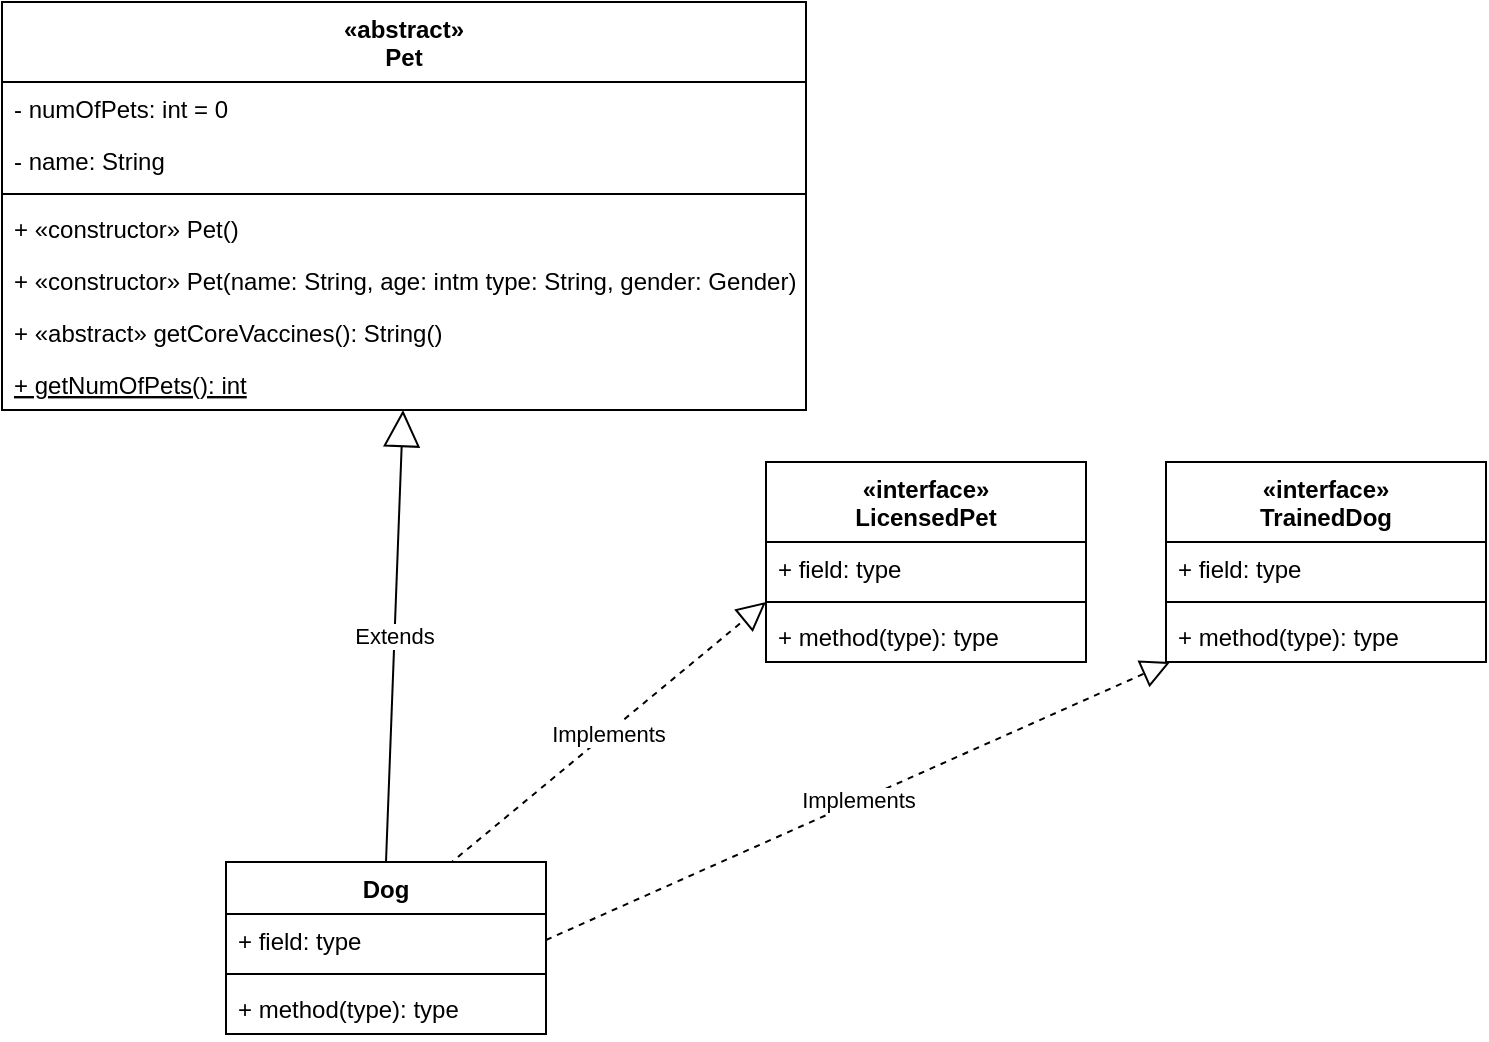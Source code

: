 <mxfile version="13.8.0" type="github">
  <diagram id="8g0LjR1PSN-NgNXDDD8f" name="Page-1">
    <mxGraphModel dx="706" dy="695" grid="1" gridSize="10" guides="1" tooltips="1" connect="1" arrows="1" fold="1" page="1" pageScale="1" pageWidth="850" pageHeight="1100" math="0" shadow="0">
      <root>
        <mxCell id="0" />
        <mxCell id="1" parent="0" />
        <mxCell id="l1MZ9OpHBA4qs5OOFsFq-1" value="«abstract»&#xa;Pet" style="swimlane;fontStyle=1;align=center;verticalAlign=top;childLayout=stackLayout;horizontal=1;startSize=40;horizontalStack=0;resizeParent=1;resizeParentMax=0;resizeLast=0;collapsible=1;marginBottom=0;" parent="1" vertex="1">
          <mxGeometry x="378" y="140" width="402" height="204" as="geometry" />
        </mxCell>
        <mxCell id="l1MZ9OpHBA4qs5OOFsFq-2" value="- numOfPets: int = 0" style="text;strokeColor=none;fillColor=none;align=left;verticalAlign=top;spacingLeft=4;spacingRight=4;overflow=hidden;rotatable=0;points=[[0,0.5],[1,0.5]];portConstraint=eastwest;" parent="l1MZ9OpHBA4qs5OOFsFq-1" vertex="1">
          <mxGeometry y="40" width="402" height="26" as="geometry" />
        </mxCell>
        <mxCell id="l1MZ9OpHBA4qs5OOFsFq-5" value="- name: String" style="text;strokeColor=none;fillColor=none;align=left;verticalAlign=top;spacingLeft=4;spacingRight=4;overflow=hidden;rotatable=0;points=[[0,0.5],[1,0.5]];portConstraint=eastwest;" parent="l1MZ9OpHBA4qs5OOFsFq-1" vertex="1">
          <mxGeometry y="66" width="402" height="26" as="geometry" />
        </mxCell>
        <mxCell id="l1MZ9OpHBA4qs5OOFsFq-3" value="" style="line;strokeWidth=1;fillColor=none;align=left;verticalAlign=middle;spacingTop=-1;spacingLeft=3;spacingRight=3;rotatable=0;labelPosition=right;points=[];portConstraint=eastwest;" parent="l1MZ9OpHBA4qs5OOFsFq-1" vertex="1">
          <mxGeometry y="92" width="402" height="8" as="geometry" />
        </mxCell>
        <mxCell id="l1MZ9OpHBA4qs5OOFsFq-4" value="+ «constructor» Pet()" style="text;strokeColor=none;fillColor=none;align=left;verticalAlign=top;spacingLeft=4;spacingRight=4;overflow=hidden;rotatable=0;points=[[0,0.5],[1,0.5]];portConstraint=eastwest;" parent="l1MZ9OpHBA4qs5OOFsFq-1" vertex="1">
          <mxGeometry y="100" width="402" height="26" as="geometry" />
        </mxCell>
        <mxCell id="l1MZ9OpHBA4qs5OOFsFq-16" value="+ «constructor» Pet(name: String, age: intm type: String, gender: Gender)" style="text;strokeColor=none;fillColor=none;align=left;verticalAlign=top;spacingLeft=4;spacingRight=4;overflow=hidden;rotatable=0;points=[[0,0.5],[1,0.5]];portConstraint=eastwest;" parent="l1MZ9OpHBA4qs5OOFsFq-1" vertex="1">
          <mxGeometry y="126" width="402" height="26" as="geometry" />
        </mxCell>
        <mxCell id="l1MZ9OpHBA4qs5OOFsFq-17" value="+ «abstract» getCoreVaccines(): String()" style="text;strokeColor=none;fillColor=none;align=left;verticalAlign=top;spacingLeft=4;spacingRight=4;overflow=hidden;rotatable=0;points=[[0,0.5],[1,0.5]];portConstraint=eastwest;" parent="l1MZ9OpHBA4qs5OOFsFq-1" vertex="1">
          <mxGeometry y="152" width="402" height="26" as="geometry" />
        </mxCell>
        <mxCell id="l1MZ9OpHBA4qs5OOFsFq-18" value="+ getNumOfPets(): int" style="text;strokeColor=none;fillColor=none;align=left;verticalAlign=top;spacingLeft=4;spacingRight=4;overflow=hidden;rotatable=0;points=[[0,0.5],[1,0.5]];portConstraint=eastwest;fontStyle=4" parent="l1MZ9OpHBA4qs5OOFsFq-1" vertex="1">
          <mxGeometry y="178" width="402" height="26" as="geometry" />
        </mxCell>
        <mxCell id="l1MZ9OpHBA4qs5OOFsFq-14" value="Implements" style="endArrow=block;dashed=1;endFill=0;endSize=12;html=1;exitX=0.696;exitY=0.015;exitDx=0;exitDy=0;exitPerimeter=0;entryX=0;entryY=1.154;entryDx=0;entryDy=0;entryPerimeter=0;" parent="1" source="l1MZ9OpHBA4qs5OOFsFq-6" target="l1MZ9OpHBA4qs5OOFsFq-11" edge="1">
          <mxGeometry width="160" relative="1" as="geometry">
            <mxPoint x="310" y="380" as="sourcePoint" />
            <mxPoint x="560" y="270" as="targetPoint" />
          </mxGeometry>
        </mxCell>
        <mxCell id="l1MZ9OpHBA4qs5OOFsFq-15" value="Extends" style="endArrow=block;endSize=16;endFill=0;html=1;exitX=0.5;exitY=0;exitDx=0;exitDy=0;" parent="1" source="l1MZ9OpHBA4qs5OOFsFq-6" target="l1MZ9OpHBA4qs5OOFsFq-18" edge="1">
          <mxGeometry width="160" relative="1" as="geometry">
            <mxPoint x="230" y="660" as="sourcePoint" />
            <mxPoint x="520" y="400" as="targetPoint" />
          </mxGeometry>
        </mxCell>
        <mxCell id="l1MZ9OpHBA4qs5OOFsFq-10" value="«interface»&#xa;LicensedPet" style="swimlane;fontStyle=1;align=center;verticalAlign=top;childLayout=stackLayout;horizontal=1;startSize=40;horizontalStack=0;resizeParent=1;resizeParentMax=0;resizeLast=0;collapsible=1;marginBottom=0;" parent="1" vertex="1">
          <mxGeometry x="760" y="370" width="160" height="100" as="geometry" />
        </mxCell>
        <mxCell id="l1MZ9OpHBA4qs5OOFsFq-11" value="+ field: type" style="text;strokeColor=none;fillColor=none;align=left;verticalAlign=top;spacingLeft=4;spacingRight=4;overflow=hidden;rotatable=0;points=[[0,0.5],[1,0.5]];portConstraint=eastwest;" parent="l1MZ9OpHBA4qs5OOFsFq-10" vertex="1">
          <mxGeometry y="40" width="160" height="26" as="geometry" />
        </mxCell>
        <mxCell id="l1MZ9OpHBA4qs5OOFsFq-12" value="" style="line;strokeWidth=1;fillColor=none;align=left;verticalAlign=middle;spacingTop=-1;spacingLeft=3;spacingRight=3;rotatable=0;labelPosition=right;points=[];portConstraint=eastwest;" parent="l1MZ9OpHBA4qs5OOFsFq-10" vertex="1">
          <mxGeometry y="66" width="160" height="8" as="geometry" />
        </mxCell>
        <mxCell id="l1MZ9OpHBA4qs5OOFsFq-13" value="+ method(type): type" style="text;strokeColor=none;fillColor=none;align=left;verticalAlign=top;spacingLeft=4;spacingRight=4;overflow=hidden;rotatable=0;points=[[0,0.5],[1,0.5]];portConstraint=eastwest;" parent="l1MZ9OpHBA4qs5OOFsFq-10" vertex="1">
          <mxGeometry y="74" width="160" height="26" as="geometry" />
        </mxCell>
        <mxCell id="Oe_54RmSkAc1uxY_o-EN-5" value="Implements" style="endArrow=block;dashed=1;endFill=0;endSize=12;html=1;exitX=1;exitY=0.5;exitDx=0;exitDy=0;entryX=0.013;entryY=1;entryDx=0;entryDy=0;entryPerimeter=0;" edge="1" parent="1" source="l1MZ9OpHBA4qs5OOFsFq-7" target="Oe_54RmSkAc1uxY_o-EN-4">
          <mxGeometry width="160" relative="1" as="geometry">
            <mxPoint x="570.0" y="550.29" as="sourcePoint" />
            <mxPoint x="808.64" y="482" as="targetPoint" />
          </mxGeometry>
        </mxCell>
        <mxCell id="Oe_54RmSkAc1uxY_o-EN-1" value="«interface»&#xa;TrainedDog" style="swimlane;fontStyle=1;align=center;verticalAlign=top;childLayout=stackLayout;horizontal=1;startSize=40;horizontalStack=0;resizeParent=1;resizeParentMax=0;resizeLast=0;collapsible=1;marginBottom=0;" vertex="1" parent="1">
          <mxGeometry x="960" y="370" width="160" height="100" as="geometry" />
        </mxCell>
        <mxCell id="Oe_54RmSkAc1uxY_o-EN-2" value="+ field: type" style="text;strokeColor=none;fillColor=none;align=left;verticalAlign=top;spacingLeft=4;spacingRight=4;overflow=hidden;rotatable=0;points=[[0,0.5],[1,0.5]];portConstraint=eastwest;" vertex="1" parent="Oe_54RmSkAc1uxY_o-EN-1">
          <mxGeometry y="40" width="160" height="26" as="geometry" />
        </mxCell>
        <mxCell id="Oe_54RmSkAc1uxY_o-EN-3" value="" style="line;strokeWidth=1;fillColor=none;align=left;verticalAlign=middle;spacingTop=-1;spacingLeft=3;spacingRight=3;rotatable=0;labelPosition=right;points=[];portConstraint=eastwest;" vertex="1" parent="Oe_54RmSkAc1uxY_o-EN-1">
          <mxGeometry y="66" width="160" height="8" as="geometry" />
        </mxCell>
        <mxCell id="Oe_54RmSkAc1uxY_o-EN-4" value="+ method(type): type" style="text;strokeColor=none;fillColor=none;align=left;verticalAlign=top;spacingLeft=4;spacingRight=4;overflow=hidden;rotatable=0;points=[[0,0.5],[1,0.5]];portConstraint=eastwest;" vertex="1" parent="Oe_54RmSkAc1uxY_o-EN-1">
          <mxGeometry y="74" width="160" height="26" as="geometry" />
        </mxCell>
        <mxCell id="l1MZ9OpHBA4qs5OOFsFq-6" value="Dog" style="swimlane;fontStyle=1;align=center;verticalAlign=top;childLayout=stackLayout;horizontal=1;startSize=26;horizontalStack=0;resizeParent=1;resizeParentMax=0;resizeLast=0;collapsible=1;marginBottom=0;" parent="1" vertex="1">
          <mxGeometry x="490" y="570" width="160" height="86" as="geometry" />
        </mxCell>
        <mxCell id="l1MZ9OpHBA4qs5OOFsFq-7" value="+ field: type" style="text;strokeColor=none;fillColor=none;align=left;verticalAlign=top;spacingLeft=4;spacingRight=4;overflow=hidden;rotatable=0;points=[[0,0.5],[1,0.5]];portConstraint=eastwest;" parent="l1MZ9OpHBA4qs5OOFsFq-6" vertex="1">
          <mxGeometry y="26" width="160" height="26" as="geometry" />
        </mxCell>
        <mxCell id="l1MZ9OpHBA4qs5OOFsFq-8" value="" style="line;strokeWidth=1;fillColor=none;align=left;verticalAlign=middle;spacingTop=-1;spacingLeft=3;spacingRight=3;rotatable=0;labelPosition=right;points=[];portConstraint=eastwest;" parent="l1MZ9OpHBA4qs5OOFsFq-6" vertex="1">
          <mxGeometry y="52" width="160" height="8" as="geometry" />
        </mxCell>
        <mxCell id="l1MZ9OpHBA4qs5OOFsFq-9" value="+ method(type): type" style="text;strokeColor=none;fillColor=none;align=left;verticalAlign=top;spacingLeft=4;spacingRight=4;overflow=hidden;rotatable=0;points=[[0,0.5],[1,0.5]];portConstraint=eastwest;" parent="l1MZ9OpHBA4qs5OOFsFq-6" vertex="1">
          <mxGeometry y="60" width="160" height="26" as="geometry" />
        </mxCell>
      </root>
    </mxGraphModel>
  </diagram>
</mxfile>
